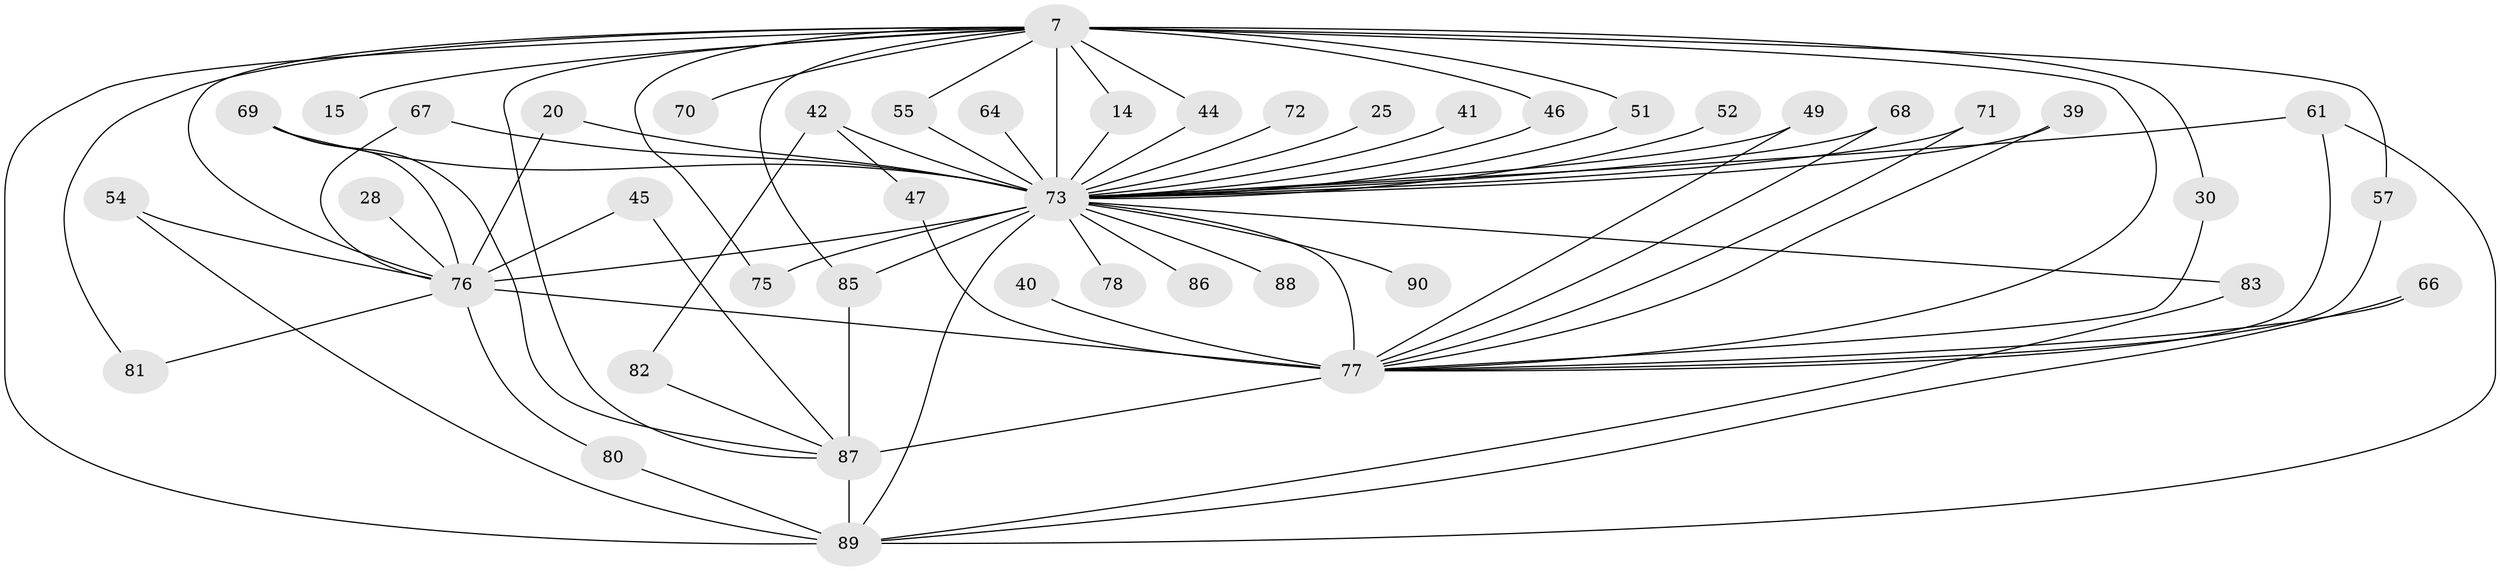 // original degree distribution, {21: 0.022222222222222223, 20: 0.011111111111111112, 22: 0.011111111111111112, 17: 0.011111111111111112, 16: 0.022222222222222223, 15: 0.011111111111111112, 23: 0.011111111111111112, 26: 0.011111111111111112, 11: 0.011111111111111112, 3: 0.2, 2: 0.5777777777777777, 8: 0.011111111111111112, 4: 0.06666666666666667, 7: 0.011111111111111112, 5: 0.011111111111111112}
// Generated by graph-tools (version 1.1) at 2025/44/03/09/25 04:44:24]
// undirected, 45 vertices, 78 edges
graph export_dot {
graph [start="1"]
  node [color=gray90,style=filled];
  7 [super="+1"];
  14;
  15;
  20;
  25;
  28 [super="+18"];
  30;
  39;
  40;
  41;
  42 [super="+36"];
  44;
  45;
  46 [super="+23"];
  47;
  49;
  51 [super="+17"];
  52;
  54;
  55 [super="+43"];
  57;
  61 [super="+37"];
  64;
  66;
  67;
  68;
  69 [super="+58"];
  70;
  71 [super="+24"];
  72;
  73 [super="+21+19+10"];
  75 [super="+56"];
  76 [super="+12+6"];
  77 [super="+74+35"];
  78;
  80;
  81;
  82;
  83 [super="+63"];
  85 [super="+84+62"];
  86;
  87 [super="+65+26+59+53"];
  88;
  89 [super="+79+27+22+29"];
  90;
  7 -- 14;
  7 -- 15 [weight=2];
  7 -- 30;
  7 -- 44;
  7 -- 46;
  7 -- 55 [weight=2];
  7 -- 57;
  7 -- 70 [weight=2];
  7 -- 76 [weight=5];
  7 -- 81;
  7 -- 85 [weight=2];
  7 -- 89 [weight=4];
  7 -- 75;
  7 -- 51 [weight=2];
  7 -- 77 [weight=6];
  7 -- 73 [weight=8];
  7 -- 87;
  14 -- 73;
  20 -- 76;
  20 -- 73;
  25 -- 73 [weight=2];
  28 -- 76 [weight=3];
  30 -- 77;
  39 -- 77;
  39 -- 73;
  40 -- 77;
  41 -- 73 [weight=2];
  42 -- 47;
  42 -- 82;
  42 -- 73 [weight=2];
  44 -- 73;
  45 -- 76;
  45 -- 87;
  46 -- 73 [weight=2];
  47 -- 77;
  49 -- 77;
  49 -- 73;
  51 -- 73 [weight=2];
  52 -- 73 [weight=2];
  54 -- 76;
  54 -- 89;
  55 -- 73;
  57 -- 77;
  61 -- 89;
  61 -- 77;
  61 -- 73;
  64 -- 73 [weight=2];
  66 -- 89;
  66 -- 77;
  67 -- 76;
  67 -- 73;
  68 -- 77;
  68 -- 73;
  69 -- 76;
  69 -- 73;
  69 -- 87;
  71 -- 77 [weight=2];
  71 -- 73;
  72 -- 73;
  73 -- 76 [weight=10];
  73 -- 89 [weight=5];
  73 -- 77 [weight=10];
  73 -- 75 [weight=2];
  73 -- 78 [weight=2];
  73 -- 83 [weight=2];
  73 -- 85 [weight=6];
  73 -- 86 [weight=2];
  73 -- 88 [weight=2];
  73 -- 90 [weight=2];
  76 -- 80;
  76 -- 81;
  76 -- 77 [weight=5];
  77 -- 87 [weight=2];
  80 -- 89;
  82 -- 87;
  83 -- 89;
  85 -- 87;
  87 -- 89 [weight=4];
}
